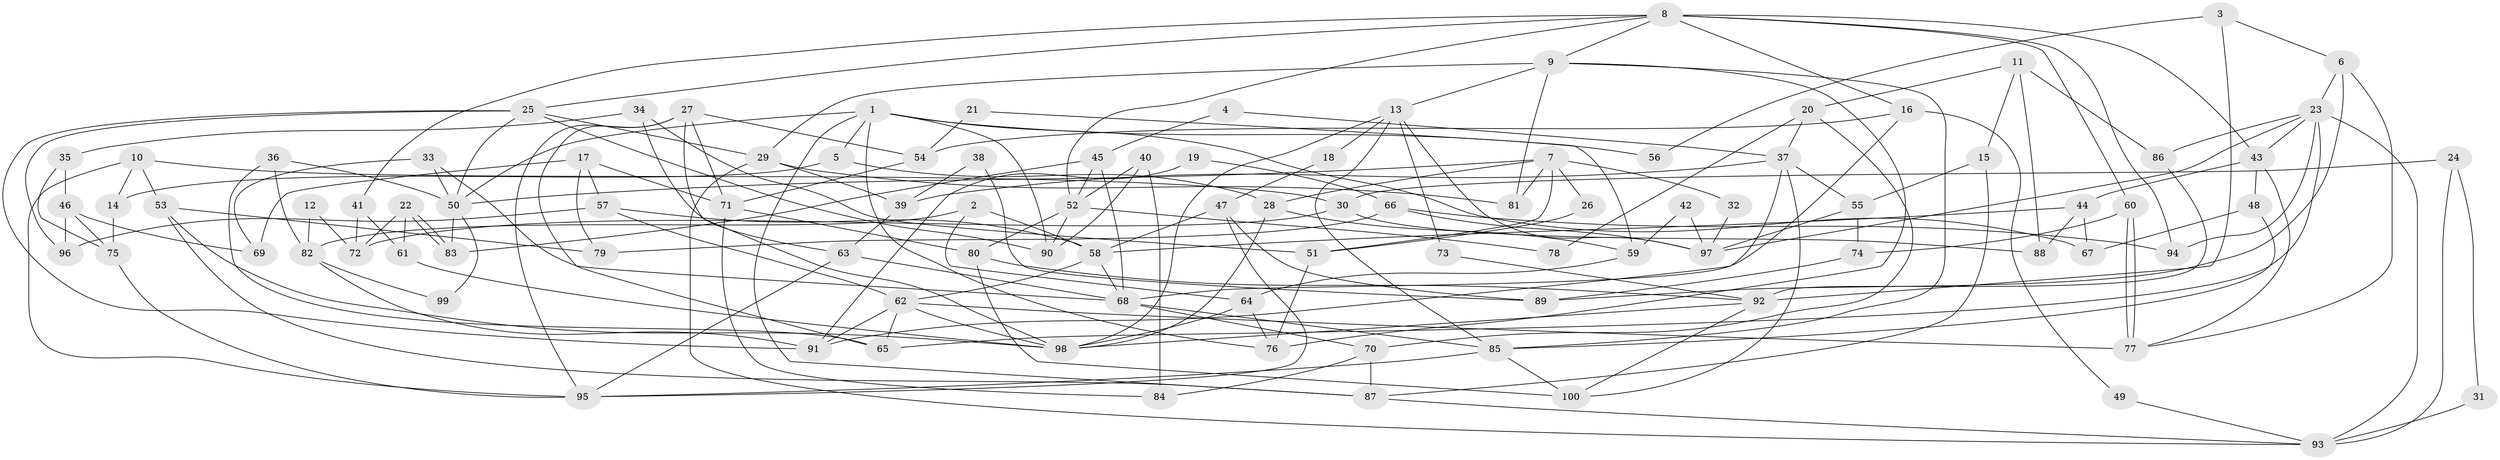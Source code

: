 // Generated by graph-tools (version 1.1) at 2025/38/02/21/25 10:38:59]
// undirected, 100 vertices, 200 edges
graph export_dot {
graph [start="1"]
  node [color=gray90,style=filled];
  1;
  2;
  3;
  4;
  5;
  6;
  7;
  8;
  9;
  10;
  11;
  12;
  13;
  14;
  15;
  16;
  17;
  18;
  19;
  20;
  21;
  22;
  23;
  24;
  25;
  26;
  27;
  28;
  29;
  30;
  31;
  32;
  33;
  34;
  35;
  36;
  37;
  38;
  39;
  40;
  41;
  42;
  43;
  44;
  45;
  46;
  47;
  48;
  49;
  50;
  51;
  52;
  53;
  54;
  55;
  56;
  57;
  58;
  59;
  60;
  61;
  62;
  63;
  64;
  65;
  66;
  67;
  68;
  69;
  70;
  71;
  72;
  73;
  74;
  75;
  76;
  77;
  78;
  79;
  80;
  81;
  82;
  83;
  84;
  85;
  86;
  87;
  88;
  89;
  90;
  91;
  92;
  93;
  94;
  95;
  96;
  97;
  98;
  99;
  100;
  1 -- 67;
  1 -- 5;
  1 -- 50;
  1 -- 56;
  1 -- 76;
  1 -- 87;
  1 -- 90;
  2 -- 58;
  2 -- 82;
  2 -- 64;
  3 -- 92;
  3 -- 6;
  3 -- 56;
  4 -- 37;
  4 -- 45;
  5 -- 14;
  5 -- 28;
  6 -- 77;
  6 -- 23;
  6 -- 89;
  7 -- 81;
  7 -- 50;
  7 -- 26;
  7 -- 28;
  7 -- 32;
  7 -- 51;
  8 -- 52;
  8 -- 60;
  8 -- 9;
  8 -- 16;
  8 -- 25;
  8 -- 41;
  8 -- 43;
  8 -- 94;
  9 -- 13;
  9 -- 29;
  9 -- 76;
  9 -- 81;
  9 -- 85;
  10 -- 53;
  10 -- 95;
  10 -- 14;
  10 -- 30;
  11 -- 20;
  11 -- 15;
  11 -- 86;
  11 -- 88;
  12 -- 82;
  12 -- 72;
  13 -- 85;
  13 -- 98;
  13 -- 18;
  13 -- 73;
  13 -- 97;
  14 -- 75;
  15 -- 55;
  15 -- 87;
  16 -- 68;
  16 -- 49;
  16 -- 54;
  17 -- 71;
  17 -- 69;
  17 -- 57;
  17 -- 79;
  18 -- 47;
  19 -- 91;
  19 -- 66;
  20 -- 70;
  20 -- 37;
  20 -- 78;
  21 -- 54;
  21 -- 59;
  22 -- 83;
  22 -- 83;
  22 -- 61;
  22 -- 72;
  23 -- 94;
  23 -- 43;
  23 -- 65;
  23 -- 86;
  23 -- 93;
  23 -- 97;
  24 -- 93;
  24 -- 30;
  24 -- 31;
  25 -- 90;
  25 -- 29;
  25 -- 50;
  25 -- 91;
  25 -- 96;
  26 -- 51;
  27 -- 65;
  27 -- 98;
  27 -- 54;
  27 -- 71;
  27 -- 95;
  28 -- 98;
  28 -- 59;
  29 -- 39;
  29 -- 81;
  29 -- 93;
  30 -- 88;
  30 -- 72;
  31 -- 93;
  32 -- 97;
  33 -- 50;
  33 -- 68;
  33 -- 69;
  34 -- 63;
  34 -- 51;
  34 -- 35;
  35 -- 46;
  35 -- 75;
  36 -- 65;
  36 -- 50;
  36 -- 82;
  37 -- 91;
  37 -- 39;
  37 -- 55;
  37 -- 100;
  38 -- 39;
  38 -- 89;
  39 -- 63;
  40 -- 84;
  40 -- 90;
  40 -- 52;
  41 -- 72;
  41 -- 61;
  42 -- 59;
  42 -- 97;
  43 -- 77;
  43 -- 44;
  43 -- 48;
  44 -- 58;
  44 -- 67;
  44 -- 88;
  45 -- 52;
  45 -- 83;
  45 -- 68;
  46 -- 96;
  46 -- 75;
  46 -- 69;
  47 -- 95;
  47 -- 58;
  47 -- 89;
  48 -- 85;
  48 -- 67;
  49 -- 93;
  50 -- 83;
  50 -- 99;
  51 -- 76;
  52 -- 80;
  52 -- 78;
  52 -- 90;
  53 -- 98;
  53 -- 87;
  53 -- 79;
  54 -- 71;
  55 -- 97;
  55 -- 74;
  57 -- 62;
  57 -- 58;
  57 -- 96;
  58 -- 68;
  58 -- 62;
  59 -- 64;
  60 -- 74;
  60 -- 77;
  60 -- 77;
  61 -- 98;
  62 -- 98;
  62 -- 65;
  62 -- 77;
  62 -- 91;
  63 -- 95;
  63 -- 68;
  64 -- 76;
  64 -- 98;
  66 -- 97;
  66 -- 79;
  66 -- 94;
  68 -- 85;
  68 -- 70;
  70 -- 87;
  70 -- 84;
  71 -- 80;
  71 -- 84;
  73 -- 92;
  74 -- 89;
  75 -- 95;
  80 -- 92;
  80 -- 100;
  82 -- 91;
  82 -- 99;
  85 -- 100;
  85 -- 95;
  86 -- 92;
  87 -- 93;
  92 -- 100;
  92 -- 98;
}
